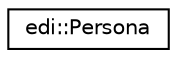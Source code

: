 digraph "Graphical Class Hierarchy"
{
  edge [fontname="Helvetica",fontsize="10",labelfontname="Helvetica",labelfontsize="10"];
  node [fontname="Helvetica",fontsize="10",shape=record];
  rankdir="LR";
  Node1 [label="edi::Persona",height=0.2,width=0.4,color="black", fillcolor="white", style="filled",URL="$classedi_1_1Persona.html",tooltip="Definición de la plantilla de la clase Persona. "];
}

